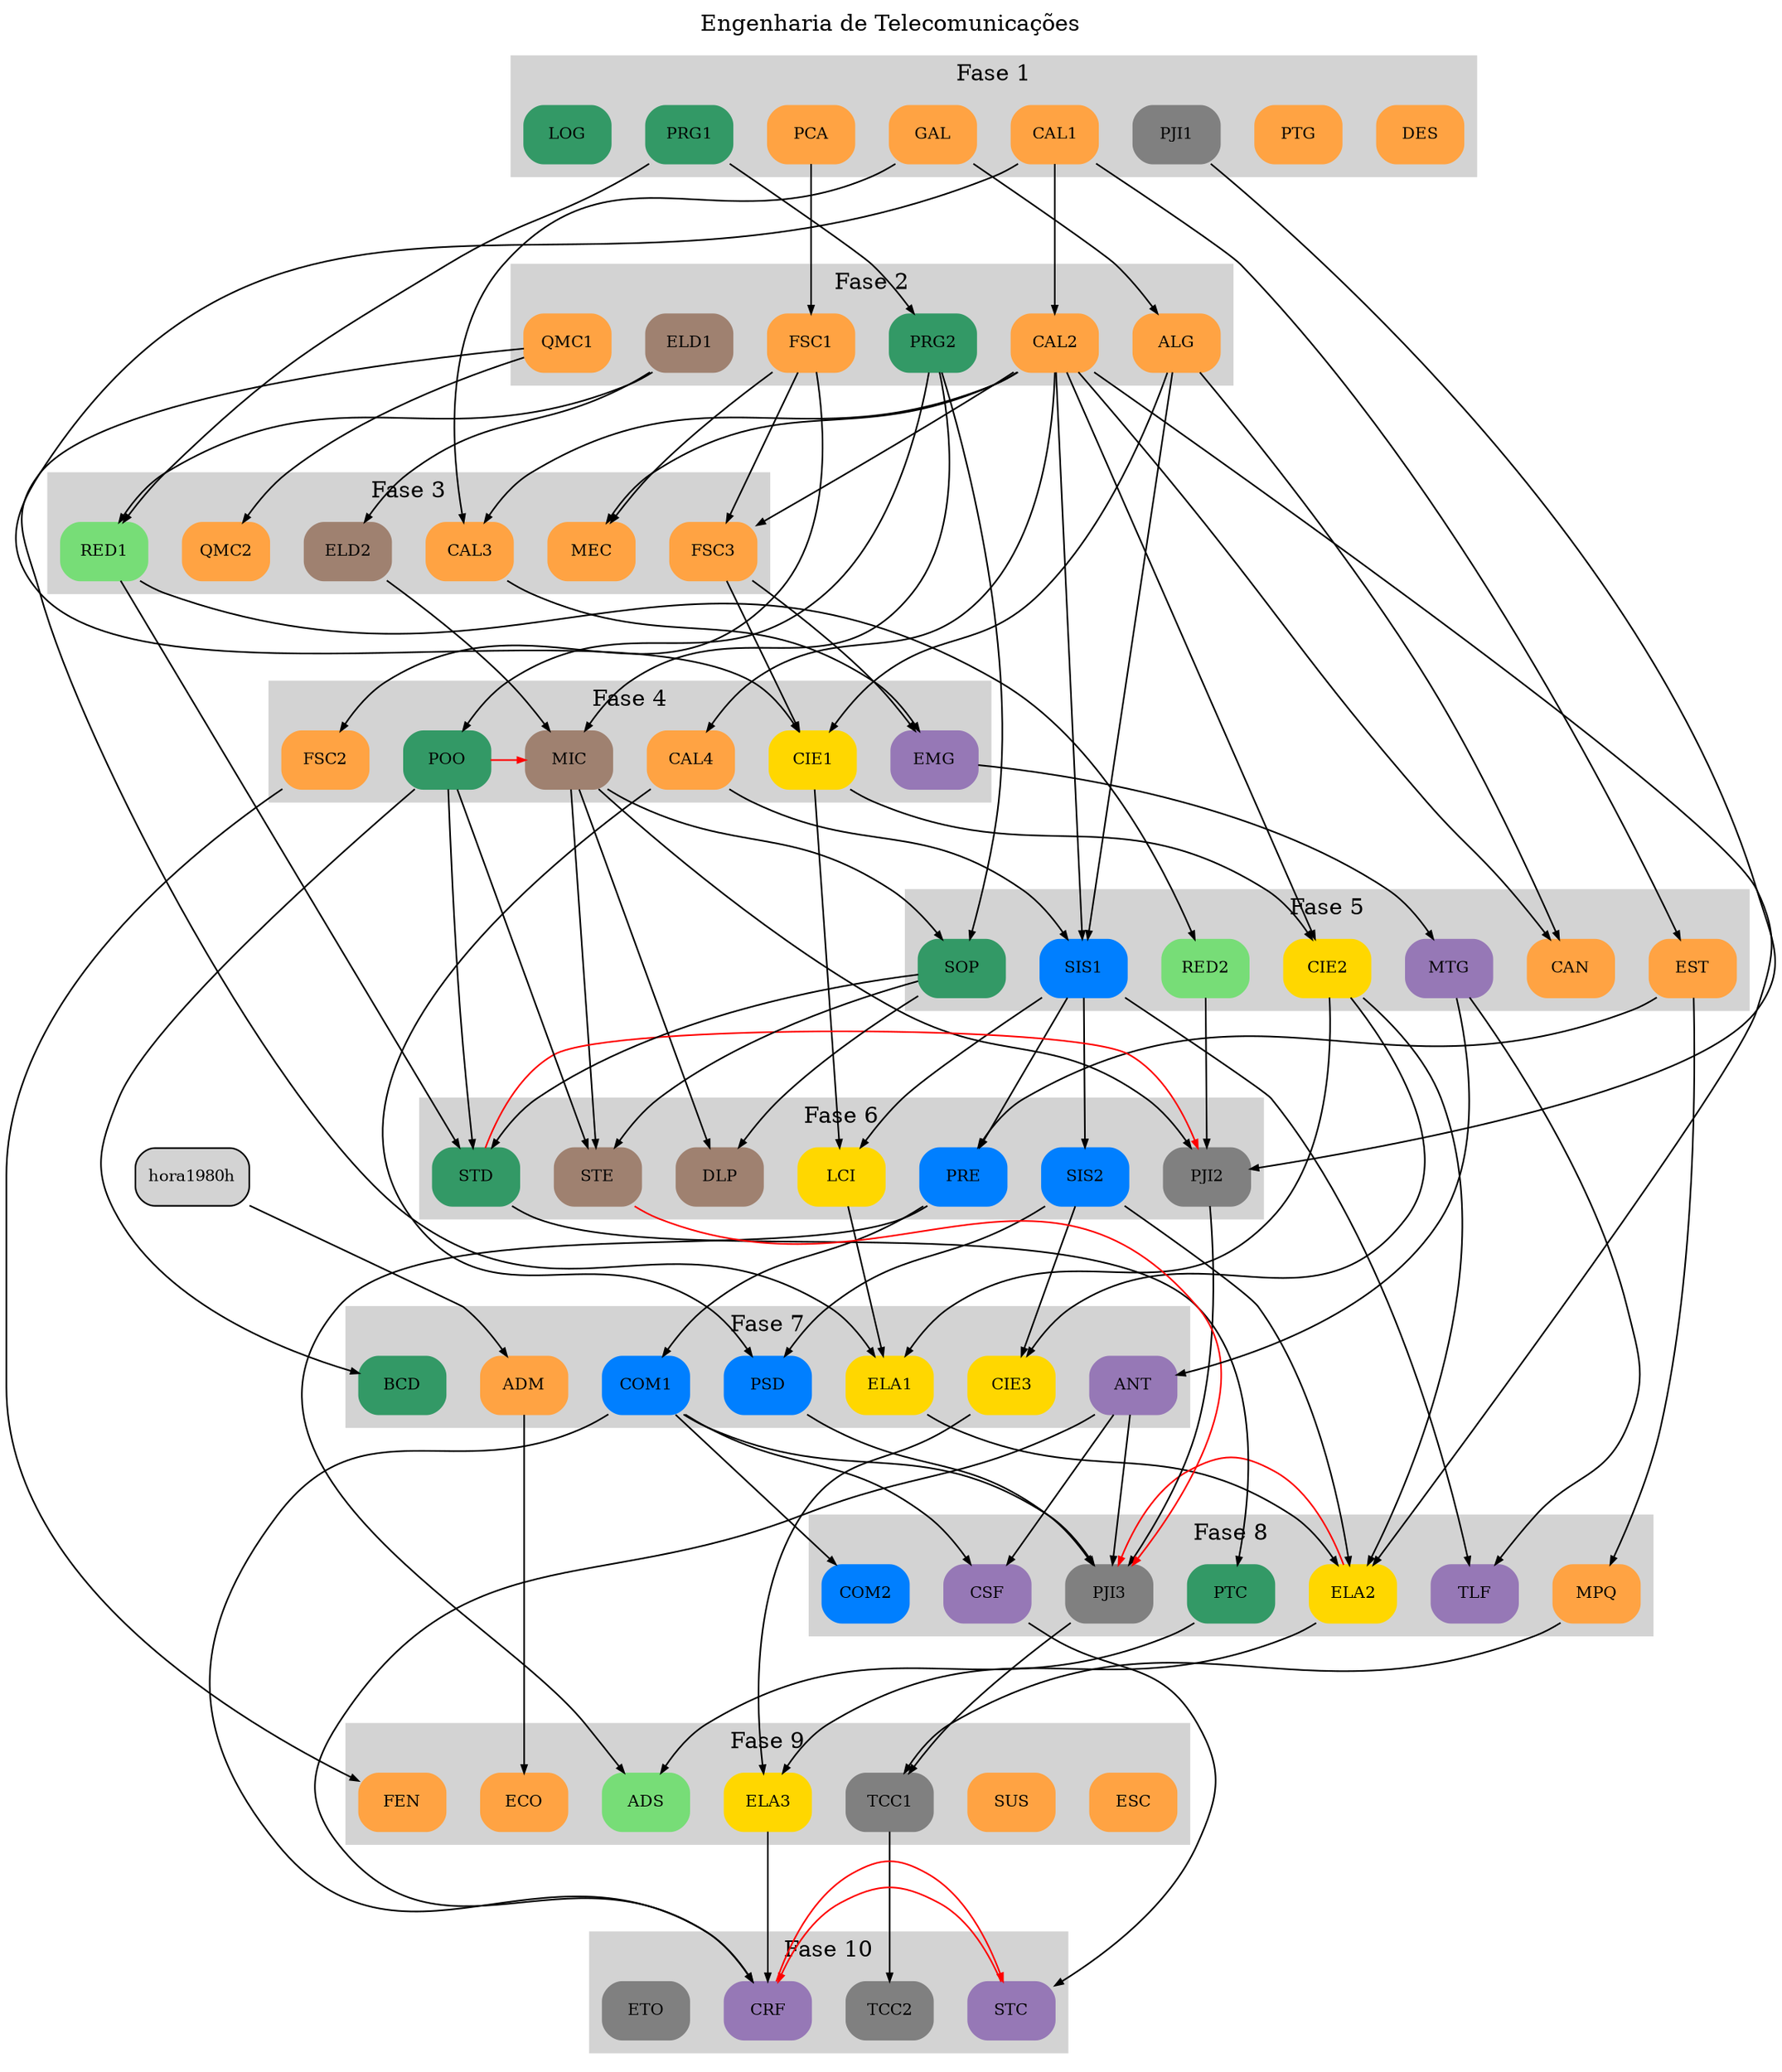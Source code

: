 digraph EngTelecom {
    layout = dot  // circo, dot, fdp, neato, osage, sfdp, twopi
    label ="Engenharia de Telecomunicações"
    labelloc = t
    graph [nodesep=0.3, ranksep=1.3]#, splines=lines] # ortho
    node [labelloc=c fontsize=10, style=filled, shape=box, style="rounded,filled"]
    edge [arrowsize=.5]


    // Pré-requisitos

    // Eixo laranja
    {"hora1980h"} -> ADM
    {} -> DES
    {} -> ESC
    {} -> PTG
    {} -> QMC1
    {} -> SUS
    {ADM} -> ECO
    {CAL1} -> EST
    {FSC2} -> FEN
    {CAL2 FSC1} -> MEC
    {EST} -> MPQ # TODO verificar se PJI2 e PTG devem ser pré-requisito
    {QMC1} -> QMC2

    {} -> PCA
    {} -> GAL
    {GAL} -> ALG
    // {PCA} -> CAL1 [constraint=false,color="#FF0000"]
    {CAL1} -> CAL2
    {GAL CAL2} -> CAL3
    {CAL2} -> CAL4
    {ALG CAL2} -> CAN
    {PCA} -> FSC1
    {FSC1} -> FSC2
    {FSC1 CAL2} -> FSC3


    // Eixo amarelo
    {CAL1 ALG FSC3} -> CIE1
    {CIE1 CAL2} -> CIE2
    {CIE2 SIS2} -> CIE3
    {CIE2 LCI QMC1} -> ELA1
    {CAL2 CIE2 ELA1 SIS2} -> ELA2
    {ELA2 CIE3} -> ELA3
    {CIE1 SIS1} -> LCI

    // Eixo azul
    {PRE} -> COM1 # recomendada: sis2
    {COM1} -> COM2 # recomendada: PSD
    {EST SIS1} -> PRE # recomendada: PRG1, CAL4
    {CAL2 ALG CAL4} -> SIS1
    {SIS1} -> SIS2
    {CAL4 SIS2} -> PSD  # recomendada: CAN

    // Eixo cinza
    {} -> PJI1
    {PJI1 RED2 MIC} -> PJI2 # TODO colocar STD como pré-requisito
    {STD} -> PJI2 [color="#FF0000" constraint=false]
    {PJI2 ANT PSD COM1} -> PJI3 # recomendada DLP
    {ELA2} -> PJI3 [color="#FF0000" constraint=false]
    {STE} -> PJI3 [color="#FF0000" constraint=false]
    {MPQ PJI3} -> TCC1 # TODO colocar CH como pré-requisito - tirei PTG
    {TCC1} -> TCC2

    // Eixo marrom
    {SOP MIC} -> DLP
    {} -> ELD1
    {ELD1} -> ELD2 # ELA1 como recomendada
    {ELD2 PRG2} -> MIC
    {POO} -> MIC [color="#FF0000" constraint=false]
    {MIC SOP POO} -> STE

    // Eixo roxo
    {MTG} -> ANT # recomendada: COM1
    {COM1 ANT ELA3} -> CRF # recomendada CSF
    {STC} -> CRF [color="#FF0000" constraint=false]
    {ANT COM1} -> CSF
    {FSC3 CAL3} -> EMG
    {EMG} -> MTG # recomendada: CAL4
    {CSF} -> STC
    {CRF} -> STC [color="#FF0000" constraint=false]
    {MTG SIS1} -> TLF

    // Eixo verde claro
    {ELD1 PRG1} -> RED1
    {RED1}-> RED2
    {PTC PRE} -> ADS

    // Eixo verde escuro
    {} -> LOG
    // {LOG} -> PRG1 [color="#FF0000" constraint=false]
    {} -> PRG1
    {PRG1} -> PRG2
    {PRG2} -> POO
    {PRG2 MIC} -> SOP
    {POO RED1 SOP} -> STD
    {POO} -> BCD
    {STD} -> PTC # RED2 como recomendada



    // Fases

    subgraph cluster_fase1 {
      label = "Fase 1"
      style = filled
      color = lightgrey

      PCA CAL1 PRG1 LOG PTG PJI1 GAL DES

    }

    subgraph cluster_fase2 {
      label = "Fase 2"
      style = filled
      color = lightgrey

      CAL2 FSC1 ALG ELD1 PRG2 QMC1
    }

    subgraph clusterFase3 {
      label = "Fase 3"
      style = filled
      color = lightgrey

      CAL3 ELD2 FSC3 QMC2 RED1 MEC
    }

    subgraph clusterFase4 {
      label = "Fase 4"
      style=filled
      color=lightgrey

      CIE1 POO CAL4 EMG FSC2 MIC
    }

    subgraph cluster_fase5 {
      label = "Fase 5"
      style=filled
      color=lightgrey

      SIS1 CIE2 SOP MTG CAN EST RED2
    }


    subgraph cluster_fase6 {
      label = "Fase 6"
      style=filled
      color=lightgrey

      SIS2 LCI PJI2 STD STE PRE DLP
    }

    subgraph cluster_fase7 {
      label = "Fase 7"
      style=filled
      color=lightgrey

      ELA1 ANT CIE3 PSD COM1 BCD ADM
    }

    subgraph cluster_fase8 {
      label = "Fase 8"
      style=filled
      color=lightgrey

      COM2 ELA2 CSF PTC PJI3 MPQ TLF
    }

    subgraph cluster_fase9 {
      label = "Fase 9"
      style=filled
      color=lightgrey

      ADS  TCC1 ELA3 TLF FEN SUS ECO ESC
    }

    subgraph cluster_fase10 {
      label = "Fase 10"
      style=filled
      color=lightgrey

      TCC2 ETO CRF STC
    }


      // expressão regular
      // (\w{3,4}) (\[ch=\d{2,3}) - find
      // $1 $2, color="#FFA343, id=$1 - replace

    // propriedades dos nós


    hora1980h [id="1980h"]
    ADM [ch=40, color="#FFA343", id=ADM] # TODO pré-requisito 1980h
    ALG [ch=60, color="#FFA343", id=ALG]
    CAL1 [ch=80, color="#FFA343", id=CAL1]
    CAL2 [ch=80, color="#FFA343", id=CAL2]
    CAL3 [ch=80, color="#FFA343", id=CAL3]
    CAL4 [ch=40, color="#FFA343", id=CAL4]
    CAN [ch=40, color="#FFA343", id=CAN]
    DES [ch=40, color="#FFA343", id=DES]
    ECO [ch=40, color="#FFA343", id=ECO]
    ESC [ch=40, color="#FFA343", id=ESC]
    EST [ch=60, color="#FFA343", id=EST]
    FEN [ch=40, color="#FFA343", id=FEN]
    FSC1 [ch=80, color="#FFA343", id=FSC1]
    FSC2 [ch=80, color="#FFA343", id=FSC2]
    FSC3 [ch=100, color="#FFA343", id=FSC3] # TODO verificar se terá redução de CH
    GAL [ch=60, color="#FFA343", id=GAL]
    MEC [ch=40, color="#FFA343", id=MEC]
    MPQ [ch=40, color="#FFA343", id=MPQ]
    PCA [ch=40, color="#FFA343", id=PCA]
    PTG [ch=40, color="#FFA343", id=PTG] # TODO pré-requisito 1980h
    QMC1 [ch=60, color="#FFA343", id=QMC1]
    QMC2 [ch=40, color="#FFA343", id=QMC2]
    SUS [ch=40, color="#FFA343", id=SUS]



    CIE1 [ch=80, color="#FFD700", id=CIE1]
    CIE2 [ch=60, color="#FFD700", id=CIE2]
    CIE3 [ch=60, color="#FFD700", id=CIE3]
    ELA1 [ch=80, color="#FFD700", id=ELA1]
    ELA2 [ch=80, color="#FFD700", id=ELA2]
    ELA3 [ch=40, color="#FFD700", id=ELA3]
    LCI  [ch=40, color="#FFD700", id=LCI ]


    COM1 [ch=100, color="#007FFF", id=COM1]
    COM2 [ch=80, color="#007FFF", id=COM2]
    PRE [ch=80, color="#007FFF", id=PRE]
    PSD [ch=60, color="#007FFF", id=PSD]
    SIS1 [ch=60, color="#007FFF", id=SIS1]
    SIS2 [ch=60, color="#007FFF", id=SIS2]


    ETO [ch=160, color="#808080", id=ETO]
    PJI1 [ch=40, color="#808080", id=PJI1]
    PJI2 [ch=40, color="#808080", id=PJI2]
    PJI3 [ch=40, color="#808080", id=PJI3]
    TCC1 [ch=40, color="#808080", id=TCC1]
    TCC2 [ch=100, color="#808080", id=TCC2]


    DLP [ch=60, color="#9F8170", id=DLP]
    ELD1 [ch=100, color="#9F8170", id=ELD1]
    ELD2 [ch=100, color="#9F8170", id=ELD2]
    MIC [ch=100, color="#9F8170", id=MIC]
    STE [ch=80, color="#9F8170", id=STE]


    ANT [ch=80, color="#9678B6", id=ANT]
    CRF [ch=60, color="#9678B6", id=CRF]
    CSF [ch=60, color="#9678B6", id=CSF]
    EMG [ch=60, color="#9678B6", id=EMG]
    MTG [ch=80, color="#9678B6", id=MTG]
    STC [ch=60, color="#9678B6", id=STC]
    TLF [ch=80, color="#9678B6", id=TLF]


    ADS [ch=40, color="#77DD77", id=ADS]
    RED1 [ch=80, color="#77DD77", id=RED1]
    RED2 [ch=80, color="#77DD77", id=RED2]


    BCD [ch=60, color="#339966", id=BCD]
    LOG [ch=40, color="#339966", id=LOG]
    POO [ch=80, color="#339966", id=POO]
    PRG1 [ch=80, color="#339966", id=PRG1]
    PRG2 [ch=80, color="#339966", id=PRG2]
    PTC [ch=40, color="#339966", id=PTC]
    SOP [ch=80, color="#339966", id=SOP]
    STD [ch=60, color="#339966", id=STD]

}
